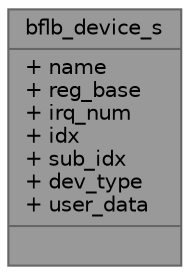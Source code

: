 digraph "bflb_device_s"
{
 // LATEX_PDF_SIZE
  bgcolor="transparent";
  edge [fontname=Helvetica,fontsize=10,labelfontname=Helvetica,labelfontsize=10];
  node [fontname=Helvetica,fontsize=10,shape=box,height=0.2,width=0.4];
  Node1 [shape=record,label="{bflb_device_s\n|+ name\l+ reg_base\l+ irq_num\l+ idx\l+ sub_idx\l+ dev_type\l+ user_data\l|}",height=0.2,width=0.4,color="gray40", fillcolor="grey60", style="filled", fontcolor="black",tooltip=" "];
}
